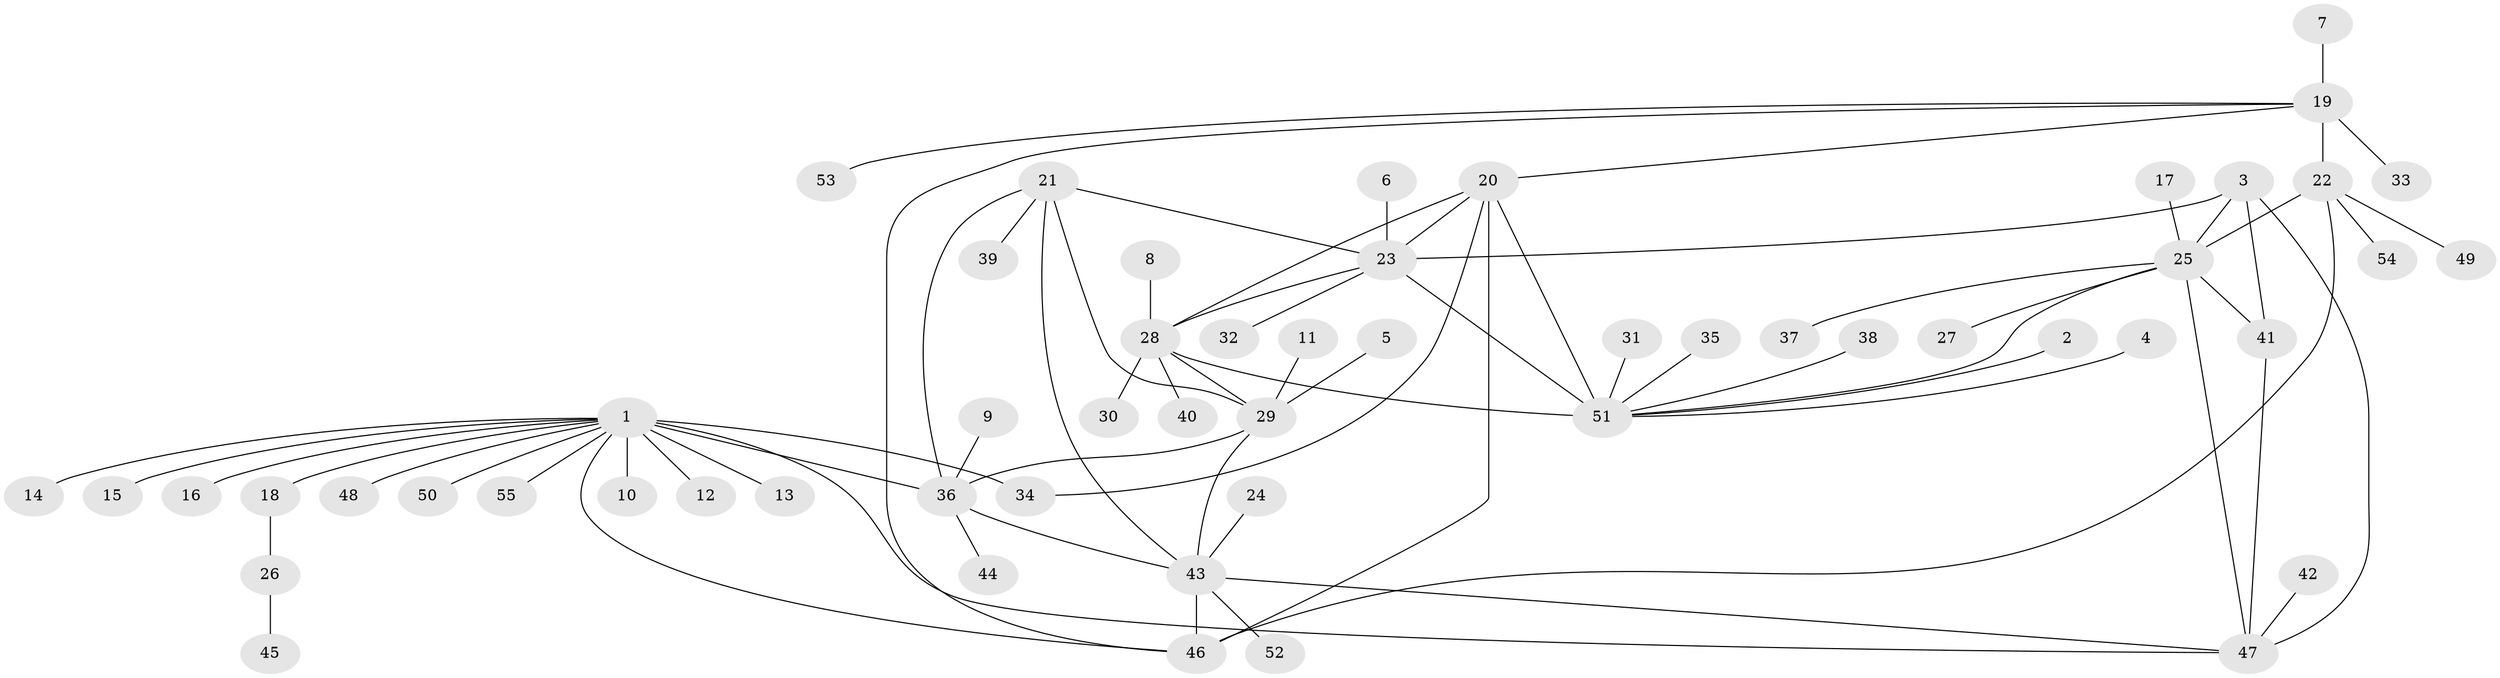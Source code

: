 // original degree distribution, {11: 0.01818181818181818, 5: 0.02727272727272727, 8: 0.045454545454545456, 7: 0.02727272727272727, 6: 0.045454545454545456, 9: 0.02727272727272727, 10: 0.02727272727272727, 4: 0.02727272727272727, 1: 0.6, 2: 0.14545454545454545, 3: 0.00909090909090909}
// Generated by graph-tools (version 1.1) at 2025/50/03/09/25 03:50:32]
// undirected, 55 vertices, 73 edges
graph export_dot {
graph [start="1"]
  node [color=gray90,style=filled];
  1;
  2;
  3;
  4;
  5;
  6;
  7;
  8;
  9;
  10;
  11;
  12;
  13;
  14;
  15;
  16;
  17;
  18;
  19;
  20;
  21;
  22;
  23;
  24;
  25;
  26;
  27;
  28;
  29;
  30;
  31;
  32;
  33;
  34;
  35;
  36;
  37;
  38;
  39;
  40;
  41;
  42;
  43;
  44;
  45;
  46;
  47;
  48;
  49;
  50;
  51;
  52;
  53;
  54;
  55;
  1 -- 10 [weight=1.0];
  1 -- 12 [weight=1.0];
  1 -- 13 [weight=1.0];
  1 -- 14 [weight=1.0];
  1 -- 15 [weight=1.0];
  1 -- 16 [weight=1.0];
  1 -- 18 [weight=1.0];
  1 -- 34 [weight=4.0];
  1 -- 36 [weight=1.0];
  1 -- 46 [weight=1.0];
  1 -- 47 [weight=1.0];
  1 -- 48 [weight=1.0];
  1 -- 50 [weight=1.0];
  1 -- 55 [weight=1.0];
  2 -- 51 [weight=1.0];
  3 -- 23 [weight=1.0];
  3 -- 25 [weight=2.0];
  3 -- 41 [weight=2.0];
  3 -- 47 [weight=2.0];
  4 -- 51 [weight=1.0];
  5 -- 29 [weight=1.0];
  6 -- 23 [weight=1.0];
  7 -- 19 [weight=1.0];
  8 -- 28 [weight=1.0];
  9 -- 36 [weight=1.0];
  11 -- 29 [weight=1.0];
  17 -- 25 [weight=1.0];
  18 -- 26 [weight=1.0];
  19 -- 20 [weight=1.0];
  19 -- 22 [weight=4.0];
  19 -- 33 [weight=1.0];
  19 -- 46 [weight=2.0];
  19 -- 53 [weight=1.0];
  20 -- 23 [weight=1.0];
  20 -- 28 [weight=1.0];
  20 -- 34 [weight=1.0];
  20 -- 46 [weight=2.0];
  20 -- 51 [weight=2.0];
  21 -- 23 [weight=1.0];
  21 -- 29 [weight=1.0];
  21 -- 36 [weight=1.0];
  21 -- 39 [weight=1.0];
  21 -- 43 [weight=2.0];
  22 -- 25 [weight=1.0];
  22 -- 46 [weight=2.0];
  22 -- 49 [weight=1.0];
  22 -- 54 [weight=1.0];
  23 -- 28 [weight=1.0];
  23 -- 32 [weight=1.0];
  23 -- 51 [weight=2.0];
  24 -- 43 [weight=1.0];
  25 -- 27 [weight=1.0];
  25 -- 37 [weight=1.0];
  25 -- 41 [weight=1.0];
  25 -- 47 [weight=1.0];
  25 -- 51 [weight=1.0];
  26 -- 45 [weight=1.0];
  28 -- 29 [weight=1.0];
  28 -- 30 [weight=1.0];
  28 -- 40 [weight=1.0];
  28 -- 51 [weight=2.0];
  29 -- 36 [weight=1.0];
  29 -- 43 [weight=2.0];
  31 -- 51 [weight=1.0];
  35 -- 51 [weight=1.0];
  36 -- 43 [weight=2.0];
  36 -- 44 [weight=1.0];
  38 -- 51 [weight=1.0];
  41 -- 47 [weight=1.0];
  42 -- 47 [weight=1.0];
  43 -- 46 [weight=1.0];
  43 -- 47 [weight=1.0];
  43 -- 52 [weight=1.0];
}
